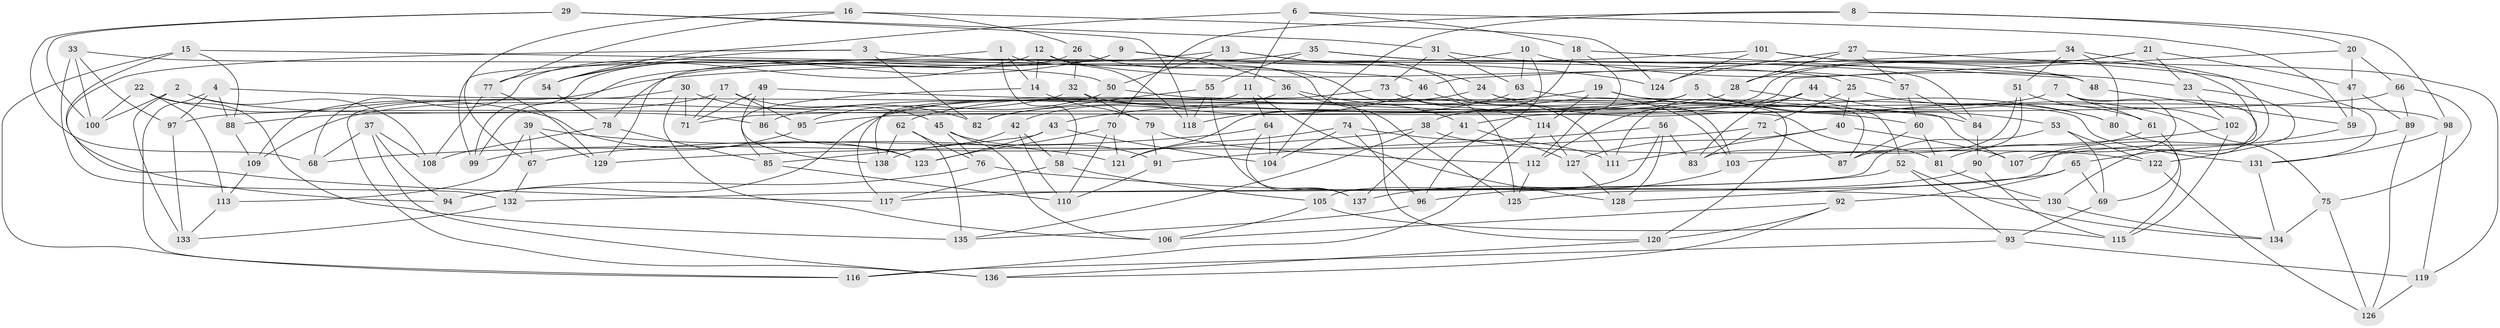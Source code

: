 // Generated by graph-tools (version 1.1) at 2025/11/02/27/25 16:11:48]
// undirected, 138 vertices, 276 edges
graph export_dot {
graph [start="1"]
  node [color=gray90,style=filled];
  1;
  2;
  3;
  4;
  5;
  6;
  7;
  8;
  9;
  10;
  11;
  12;
  13;
  14;
  15;
  16;
  17;
  18;
  19;
  20;
  21;
  22;
  23;
  24;
  25;
  26;
  27;
  28;
  29;
  30;
  31;
  32;
  33;
  34;
  35;
  36;
  37;
  38;
  39;
  40;
  41;
  42;
  43;
  44;
  45;
  46;
  47;
  48;
  49;
  50;
  51;
  52;
  53;
  54;
  55;
  56;
  57;
  58;
  59;
  60;
  61;
  62;
  63;
  64;
  65;
  66;
  67;
  68;
  69;
  70;
  71;
  72;
  73;
  74;
  75;
  76;
  77;
  78;
  79;
  80;
  81;
  82;
  83;
  84;
  85;
  86;
  87;
  88;
  89;
  90;
  91;
  92;
  93;
  94;
  95;
  96;
  97;
  98;
  99;
  100;
  101;
  102;
  103;
  104;
  105;
  106;
  107;
  108;
  109;
  110;
  111;
  112;
  113;
  114;
  115;
  116;
  117;
  118;
  119;
  120;
  121;
  122;
  123;
  124;
  125;
  126;
  127;
  128;
  129;
  130;
  131;
  132;
  133;
  134;
  135;
  136;
  137;
  138;
  1 -- 99;
  1 -- 14;
  1 -- 125;
  1 -- 58;
  2 -- 108;
  2 -- 86;
  2 -- 133;
  2 -- 100;
  3 -- 54;
  3 -- 82;
  3 -- 25;
  3 -- 117;
  4 -- 88;
  4 -- 81;
  4 -- 97;
  4 -- 116;
  5 -- 97;
  5 -- 53;
  5 -- 80;
  5 -- 86;
  6 -- 59;
  6 -- 54;
  6 -- 11;
  6 -- 18;
  7 -- 61;
  7 -- 95;
  7 -- 130;
  7 -- 90;
  8 -- 104;
  8 -- 70;
  8 -- 98;
  8 -- 20;
  9 -- 124;
  9 -- 54;
  9 -- 36;
  9 -- 99;
  10 -- 23;
  10 -- 63;
  10 -- 96;
  10 -- 78;
  11 -- 64;
  11 -- 128;
  11 -- 138;
  12 -- 118;
  12 -- 57;
  12 -- 14;
  12 -- 77;
  13 -- 24;
  13 -- 103;
  13 -- 50;
  13 -- 99;
  14 -- 85;
  14 -- 79;
  15 -- 94;
  15 -- 88;
  15 -- 46;
  15 -- 116;
  16 -- 67;
  16 -- 26;
  16 -- 77;
  16 -- 124;
  17 -- 45;
  17 -- 71;
  17 -- 95;
  17 -- 88;
  18 -- 48;
  18 -- 121;
  18 -- 112;
  19 -- 87;
  19 -- 43;
  19 -- 114;
  19 -- 80;
  20 -- 41;
  20 -- 66;
  20 -- 47;
  21 -- 38;
  21 -- 28;
  21 -- 47;
  21 -- 23;
  22 -- 135;
  22 -- 113;
  22 -- 100;
  22 -- 123;
  23 -- 122;
  23 -- 102;
  24 -- 82;
  24 -- 60;
  24 -- 120;
  25 -- 72;
  25 -- 75;
  25 -- 40;
  26 -- 32;
  26 -- 68;
  26 -- 125;
  27 -- 131;
  27 -- 57;
  27 -- 28;
  27 -- 124;
  28 -- 52;
  28 -- 94;
  29 -- 68;
  29 -- 100;
  29 -- 118;
  29 -- 31;
  30 -- 136;
  30 -- 82;
  30 -- 71;
  30 -- 106;
  31 -- 63;
  31 -- 48;
  31 -- 73;
  32 -- 109;
  32 -- 98;
  32 -- 79;
  33 -- 132;
  33 -- 50;
  33 -- 100;
  33 -- 97;
  34 -- 80;
  34 -- 51;
  34 -- 46;
  34 -- 125;
  35 -- 48;
  35 -- 84;
  35 -- 129;
  35 -- 55;
  36 -- 120;
  36 -- 41;
  36 -- 42;
  37 -- 68;
  37 -- 94;
  37 -- 108;
  37 -- 136;
  38 -- 135;
  38 -- 122;
  38 -- 68;
  39 -- 121;
  39 -- 113;
  39 -- 129;
  39 -- 67;
  40 -- 127;
  40 -- 107;
  40 -- 111;
  41 -- 127;
  41 -- 137;
  42 -- 138;
  42 -- 58;
  42 -- 110;
  43 -- 104;
  43 -- 85;
  43 -- 123;
  44 -- 111;
  44 -- 112;
  44 -- 83;
  44 -- 61;
  45 -- 91;
  45 -- 76;
  45 -- 106;
  46 -- 62;
  46 -- 103;
  47 -- 59;
  47 -- 89;
  48 -- 59;
  49 -- 84;
  49 -- 138;
  49 -- 71;
  49 -- 86;
  50 -- 95;
  50 -- 107;
  51 -- 102;
  51 -- 87;
  51 -- 83;
  52 -- 117;
  52 -- 93;
  52 -- 134;
  53 -- 69;
  53 -- 132;
  53 -- 122;
  54 -- 78;
  55 -- 82;
  55 -- 137;
  55 -- 118;
  56 -- 105;
  56 -- 128;
  56 -- 83;
  56 -- 91;
  57 -- 84;
  57 -- 60;
  58 -- 105;
  58 -- 117;
  59 -- 65;
  60 -- 81;
  60 -- 87;
  61 -- 81;
  61 -- 69;
  62 -- 138;
  62 -- 135;
  62 -- 76;
  63 -- 118;
  63 -- 131;
  64 -- 137;
  64 -- 104;
  64 -- 67;
  65 -- 92;
  65 -- 69;
  65 -- 128;
  66 -- 71;
  66 -- 89;
  66 -- 75;
  67 -- 132;
  69 -- 93;
  70 -- 121;
  70 -- 110;
  70 -- 123;
  72 -- 129;
  72 -- 83;
  72 -- 87;
  73 -- 117;
  73 -- 114;
  73 -- 111;
  74 -- 104;
  74 -- 111;
  74 -- 121;
  74 -- 96;
  75 -- 134;
  75 -- 126;
  76 -- 130;
  76 -- 94;
  77 -- 108;
  77 -- 129;
  78 -- 108;
  78 -- 85;
  79 -- 91;
  79 -- 112;
  80 -- 115;
  81 -- 130;
  84 -- 90;
  85 -- 110;
  86 -- 123;
  88 -- 109;
  89 -- 107;
  89 -- 126;
  90 -- 96;
  90 -- 115;
  91 -- 110;
  92 -- 136;
  92 -- 120;
  92 -- 106;
  93 -- 119;
  93 -- 116;
  95 -- 99;
  96 -- 135;
  97 -- 133;
  98 -- 119;
  98 -- 131;
  101 -- 107;
  101 -- 109;
  101 -- 119;
  101 -- 124;
  102 -- 115;
  102 -- 103;
  103 -- 137;
  105 -- 106;
  105 -- 115;
  109 -- 113;
  112 -- 125;
  113 -- 133;
  114 -- 127;
  114 -- 116;
  119 -- 126;
  120 -- 136;
  122 -- 126;
  127 -- 128;
  130 -- 134;
  131 -- 134;
  132 -- 133;
}
